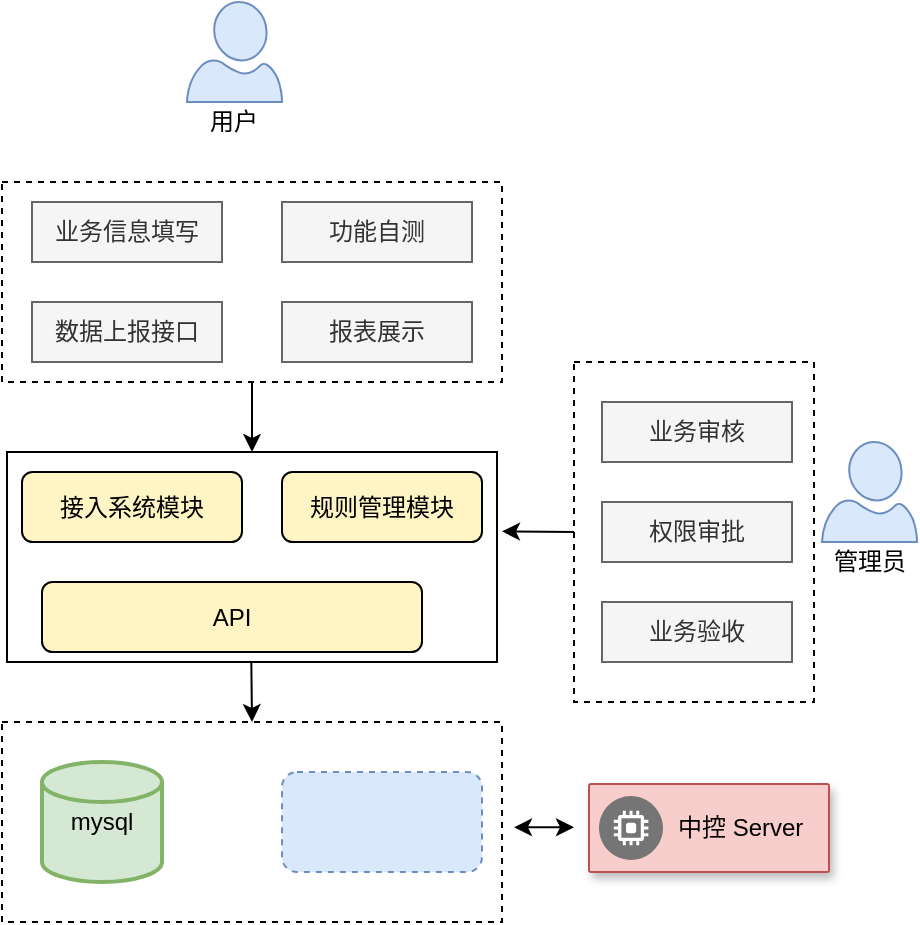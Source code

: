 <mxfile version="14.9.3" type="github">
  <diagram id="sFNgICzrHeStcKPJ0Uug" name="第 1 页">
    <mxGraphModel dx="1422" dy="757" grid="1" gridSize="10" guides="1" tooltips="1" connect="1" arrows="1" fold="1" page="1" pageScale="1" pageWidth="850" pageHeight="1100" math="0" shadow="0">
      <root>
        <mxCell id="0" />
        <mxCell id="1" parent="0" />
        <mxCell id="_6sPfe0YhpV5K99HesYT-37" value="" style="rounded=0;whiteSpace=wrap;html=1;" vertex="1" parent="1">
          <mxGeometry x="352.5" y="505" width="245" height="105" as="geometry" />
        </mxCell>
        <mxCell id="_6sPfe0YhpV5K99HesYT-33" value="" style="rounded=0;whiteSpace=wrap;html=1;dashed=1;" vertex="1" parent="1">
          <mxGeometry x="636" y="460" width="120" height="170" as="geometry" />
        </mxCell>
        <mxCell id="_6sPfe0YhpV5K99HesYT-26" value="" style="rounded=0;whiteSpace=wrap;html=1;dashed=1;" vertex="1" parent="1">
          <mxGeometry x="350" y="640" width="250" height="100" as="geometry" />
        </mxCell>
        <mxCell id="_6sPfe0YhpV5K99HesYT-25" value="" style="rounded=1;whiteSpace=wrap;html=1;dashed=1;fillColor=#dae8fc;strokeColor=#6c8ebf;" vertex="1" parent="1">
          <mxGeometry x="490" y="665" width="100" height="50" as="geometry" />
        </mxCell>
        <mxCell id="1gW-xUDaYkT_2D4jIWzP-3" value="" style="rounded=0;whiteSpace=wrap;html=1;dashed=1;" parent="1" vertex="1">
          <mxGeometry x="350" y="370" width="250" height="100" as="geometry" />
        </mxCell>
        <mxCell id="1gW-xUDaYkT_2D4jIWzP-1" value="mysql" style="strokeWidth=2;html=1;shape=mxgraph.flowchart.database;whiteSpace=wrap;fillColor=#d5e8d4;strokeColor=#82b366;" parent="1" vertex="1">
          <mxGeometry x="370" y="660" width="60" height="60" as="geometry" />
        </mxCell>
        <mxCell id="1gW-xUDaYkT_2D4jIWzP-4" value="业务信息填写" style="rounded=0;whiteSpace=wrap;html=1;fillColor=#f5f5f5;strokeColor=#666666;fontColor=#333333;" parent="1" vertex="1">
          <mxGeometry x="365" y="380" width="95" height="30" as="geometry" />
        </mxCell>
        <mxCell id="_6sPfe0YhpV5K99HesYT-11" value="" style="verticalLabelPosition=bottom;html=1;verticalAlign=top;align=center;strokeColor=#6c8ebf;fillColor=#dae8fc;shape=mxgraph.azure.user;" vertex="1" parent="1">
          <mxGeometry x="760" y="500" width="47.5" height="50" as="geometry" />
        </mxCell>
        <mxCell id="_6sPfe0YhpV5K99HesYT-17" value="" style="shape=image;html=1;verticalAlign=top;verticalLabelPosition=bottom;labelBackgroundColor=#ffffff;imageAspect=0;aspect=fixed;image=https://cdn4.iconfinder.com/data/icons/redis-2/467/Redis_Logo-128.png" vertex="1" parent="1">
          <mxGeometry x="490" y="650" width="80" height="80" as="geometry" />
        </mxCell>
        <mxCell id="_6sPfe0YhpV5K99HesYT-18" value="" style="verticalLabelPosition=bottom;html=1;verticalAlign=top;align=center;strokeColor=#6c8ebf;shape=mxgraph.azure.user;fillColor=#dae8fc;" vertex="1" parent="1">
          <mxGeometry x="442.5" y="280" width="47.5" height="50" as="geometry" />
        </mxCell>
        <mxCell id="_6sPfe0YhpV5K99HesYT-19" value="功能自测" style="rounded=0;whiteSpace=wrap;html=1;fillColor=#f5f5f5;strokeColor=#666666;fontColor=#333333;" vertex="1" parent="1">
          <mxGeometry x="490" y="380" width="95" height="30" as="geometry" />
        </mxCell>
        <mxCell id="_6sPfe0YhpV5K99HesYT-20" value="报表展示" style="rounded=0;whiteSpace=wrap;html=1;fillColor=#f5f5f5;strokeColor=#666666;fontColor=#333333;" vertex="1" parent="1">
          <mxGeometry x="490" y="430" width="95" height="30" as="geometry" />
        </mxCell>
        <mxCell id="_6sPfe0YhpV5K99HesYT-21" value="数据上报接口" style="rounded=0;whiteSpace=wrap;html=1;fillColor=#f5f5f5;strokeColor=#666666;fontColor=#333333;" vertex="1" parent="1">
          <mxGeometry x="365" y="430" width="95" height="30" as="geometry" />
        </mxCell>
        <mxCell id="_6sPfe0YhpV5K99HesYT-22" value="用户" style="text;html=1;strokeColor=none;fillColor=none;align=center;verticalAlign=middle;whiteSpace=wrap;rounded=0;dashed=1;" vertex="1" parent="1">
          <mxGeometry x="446.25" y="330" width="40" height="20" as="geometry" />
        </mxCell>
        <mxCell id="_6sPfe0YhpV5K99HesYT-23" value="管理员" style="text;html=1;strokeColor=none;fillColor=none;align=center;verticalAlign=middle;whiteSpace=wrap;rounded=0;dashed=1;" vertex="1" parent="1">
          <mxGeometry x="763.75" y="550" width="40" height="20" as="geometry" />
        </mxCell>
        <mxCell id="_6sPfe0YhpV5K99HesYT-27" value="业务审核" style="rounded=0;whiteSpace=wrap;html=1;fillColor=#f5f5f5;strokeColor=#666666;fontColor=#333333;" vertex="1" parent="1">
          <mxGeometry x="650" y="480" width="95" height="30" as="geometry" />
        </mxCell>
        <mxCell id="_6sPfe0YhpV5K99HesYT-28" value="业务验收" style="rounded=0;whiteSpace=wrap;html=1;fillColor=#f5f5f5;strokeColor=#666666;fontColor=#333333;" vertex="1" parent="1">
          <mxGeometry x="650" y="580" width="95" height="30" as="geometry" />
        </mxCell>
        <mxCell id="_6sPfe0YhpV5K99HesYT-29" value="权限审批" style="rounded=0;whiteSpace=wrap;html=1;fillColor=#f5f5f5;strokeColor=#666666;fontColor=#333333;" vertex="1" parent="1">
          <mxGeometry x="650" y="530" width="95" height="30" as="geometry" />
        </mxCell>
        <mxCell id="_6sPfe0YhpV5K99HesYT-30" value="接入系统模块" style="rounded=1;whiteSpace=wrap;html=1;fillColor=#FFF4C3;" vertex="1" parent="1">
          <mxGeometry x="360" y="515" width="110" height="35" as="geometry" />
        </mxCell>
        <mxCell id="_6sPfe0YhpV5K99HesYT-31" value="规则管理模块" style="rounded=1;whiteSpace=wrap;html=1;fillColor=#FFF4C3;" vertex="1" parent="1">
          <mxGeometry x="490" y="515" width="100" height="35" as="geometry" />
        </mxCell>
        <mxCell id="_6sPfe0YhpV5K99HesYT-32" value="API" style="rounded=1;whiteSpace=wrap;html=1;fillColor=#FFF4C3;" vertex="1" parent="1">
          <mxGeometry x="370" y="570" width="190" height="35" as="geometry" />
        </mxCell>
        <mxCell id="_6sPfe0YhpV5K99HesYT-40" value="" style="endArrow=classic;html=1;entryX=0.5;entryY=0;entryDx=0;entryDy=0;exitX=0.5;exitY=1;exitDx=0;exitDy=0;exitPerimeter=0;" edge="1" parent="1" source="1gW-xUDaYkT_2D4jIWzP-3" target="_6sPfe0YhpV5K99HesYT-37">
          <mxGeometry width="50" height="50" relative="1" as="geometry">
            <mxPoint x="475" y="480" as="sourcePoint" />
            <mxPoint x="474.66" y="500" as="targetPoint" />
          </mxGeometry>
        </mxCell>
        <mxCell id="_6sPfe0YhpV5K99HesYT-41" value="" style="endArrow=classic;html=1;exitX=0;exitY=0.5;exitDx=0;exitDy=0;" edge="1" parent="1" source="_6sPfe0YhpV5K99HesYT-33">
          <mxGeometry width="50" height="50" relative="1" as="geometry">
            <mxPoint x="630" y="545" as="sourcePoint" />
            <mxPoint x="600.0" y="544.66" as="targetPoint" />
          </mxGeometry>
        </mxCell>
        <mxCell id="_6sPfe0YhpV5K99HesYT-42" value="" style="endArrow=classic;html=1;entryX=0.5;entryY=0;entryDx=0;entryDy=0;" edge="1" parent="1" target="_6sPfe0YhpV5K99HesYT-26">
          <mxGeometry width="50" height="50" relative="1" as="geometry">
            <mxPoint x="474.66" y="610" as="sourcePoint" />
            <mxPoint x="474.66" y="630" as="targetPoint" />
          </mxGeometry>
        </mxCell>
        <mxCell id="_6sPfe0YhpV5K99HesYT-43" value="" style="strokeColor=#b85450;shadow=1;strokeWidth=1;rounded=1;absoluteArcSize=1;arcSize=2;fillColor=#f8cecc;" vertex="1" parent="1">
          <mxGeometry x="643.5" y="671" width="120" height="44" as="geometry" />
        </mxCell>
        <mxCell id="_6sPfe0YhpV5K99HesYT-44" value="中控 Server" style="dashed=0;connectable=0;html=1;fillColor=#757575;strokeColor=none;shape=mxgraph.gcp2.dedicated_game_server;part=1;labelPosition=right;verticalLabelPosition=middle;align=left;verticalAlign=middle;spacingLeft=5;fontSize=12;" vertex="1" parent="_6sPfe0YhpV5K99HesYT-43">
          <mxGeometry y="0.5" width="32" height="32" relative="1" as="geometry">
            <mxPoint x="5" y="-16" as="offset" />
          </mxGeometry>
        </mxCell>
        <mxCell id="_6sPfe0YhpV5K99HesYT-45" value="" style="endArrow=classic;startArrow=classic;html=1;" edge="1" parent="1">
          <mxGeometry width="50" height="50" relative="1" as="geometry">
            <mxPoint x="606" y="692.66" as="sourcePoint" />
            <mxPoint x="636" y="692.66" as="targetPoint" />
          </mxGeometry>
        </mxCell>
      </root>
    </mxGraphModel>
  </diagram>
</mxfile>
